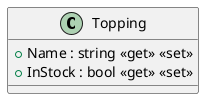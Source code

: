 @startuml
class Topping {
    + Name : string <<get>> <<set>>
    + InStock : bool <<get>> <<set>>
}
@enduml
